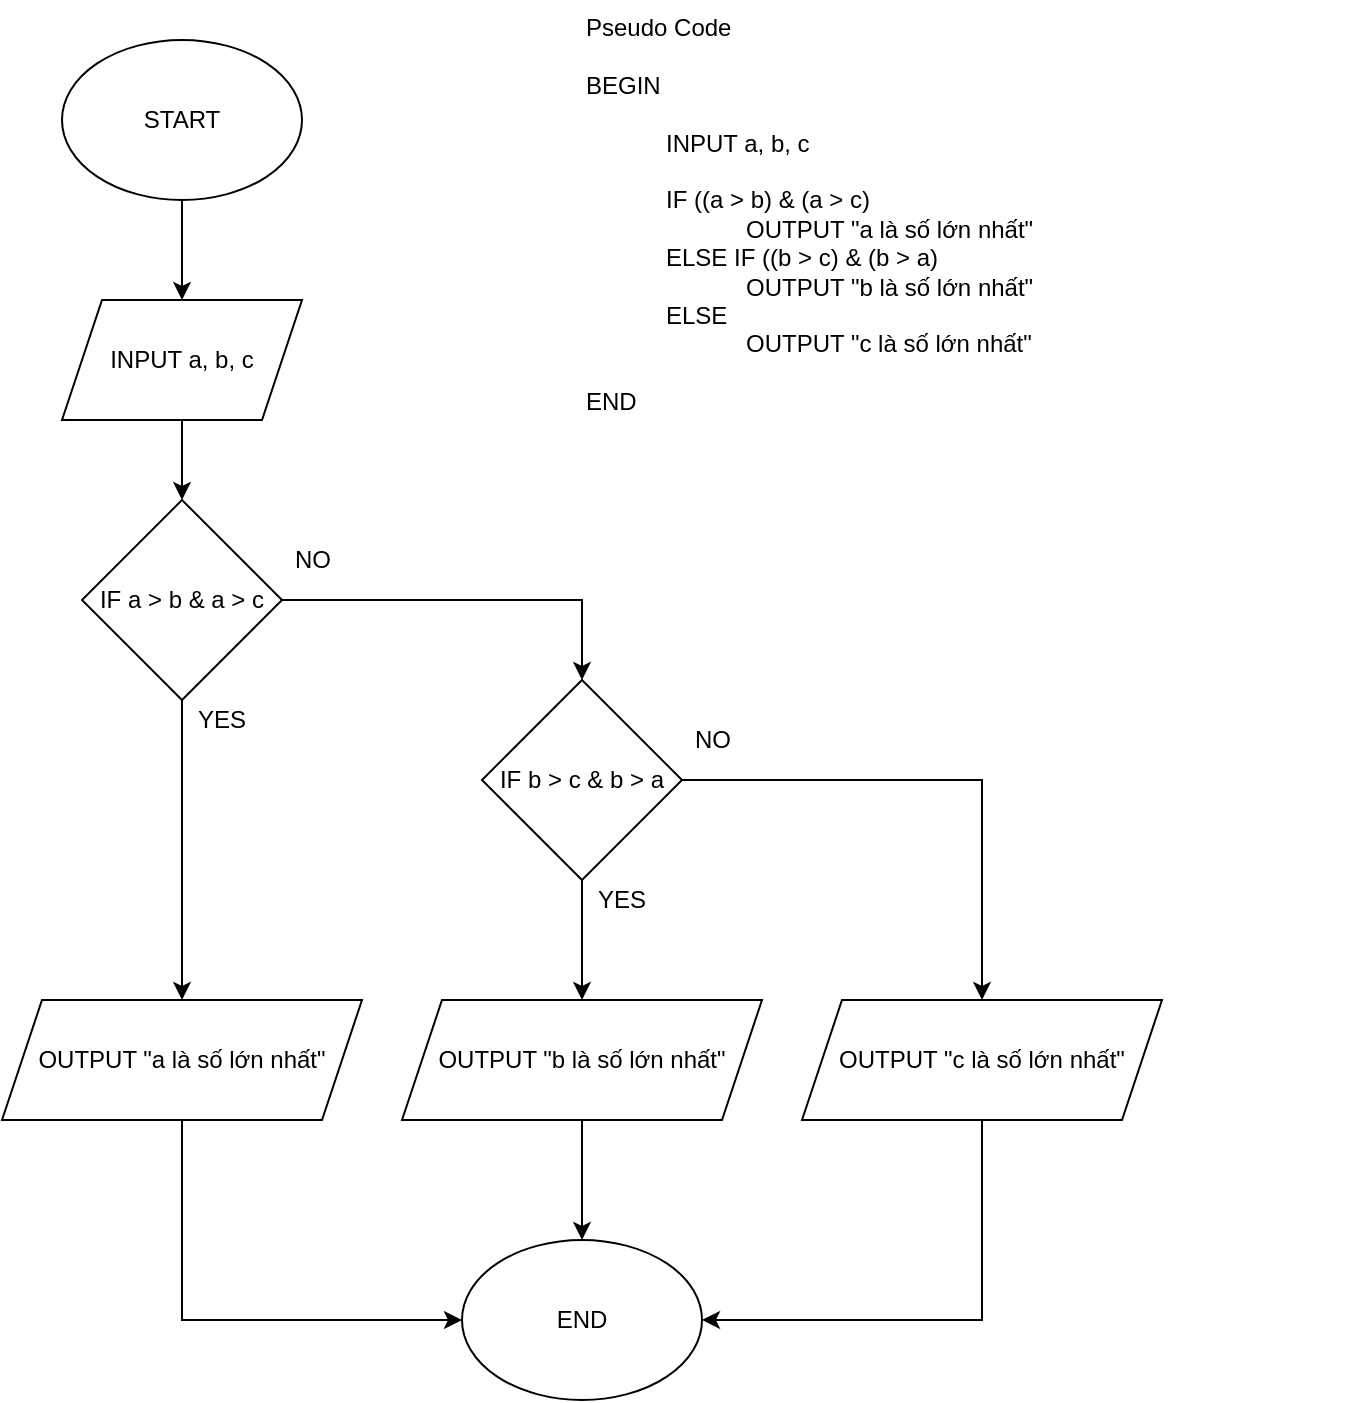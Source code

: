 <mxfile version="13.10.4" type="device"><diagram id="xPz8IpXa8q2HgWDt1CBy" name="Page-1"><mxGraphModel dx="868" dy="458" grid="1" gridSize="10" guides="1" tooltips="1" connect="1" arrows="1" fold="1" page="1" pageScale="1" pageWidth="850" pageHeight="1100" math="0" shadow="0"><root><mxCell id="0"/><mxCell id="1" parent="0"/><mxCell id="WqhZWMo3OFFxQieU6Hzl-4" value="" style="edgeStyle=orthogonalEdgeStyle;rounded=0;orthogonalLoop=1;jettySize=auto;html=1;" edge="1" parent="1" source="WqhZWMo3OFFxQieU6Hzl-1" target="WqhZWMo3OFFxQieU6Hzl-3"><mxGeometry relative="1" as="geometry"/></mxCell><mxCell id="WqhZWMo3OFFxQieU6Hzl-1" value="START" style="ellipse;whiteSpace=wrap;html=1;" vertex="1" parent="1"><mxGeometry x="140" y="40" width="120" height="80" as="geometry"/></mxCell><mxCell id="WqhZWMo3OFFxQieU6Hzl-2" value="END" style="ellipse;whiteSpace=wrap;html=1;" vertex="1" parent="1"><mxGeometry x="340" y="640" width="120" height="80" as="geometry"/></mxCell><mxCell id="WqhZWMo3OFFxQieU6Hzl-31" value="" style="edgeStyle=orthogonalEdgeStyle;rounded=0;orthogonalLoop=1;jettySize=auto;html=1;" edge="1" parent="1" source="WqhZWMo3OFFxQieU6Hzl-3" target="WqhZWMo3OFFxQieU6Hzl-7"><mxGeometry relative="1" as="geometry"/></mxCell><mxCell id="WqhZWMo3OFFxQieU6Hzl-3" value="INPUT a, b, c" style="shape=parallelogram;perimeter=parallelogramPerimeter;whiteSpace=wrap;html=1;fixedSize=1;" vertex="1" parent="1"><mxGeometry x="140" y="170" width="120" height="60" as="geometry"/></mxCell><mxCell id="WqhZWMo3OFFxQieU6Hzl-18" value="" style="edgeStyle=orthogonalEdgeStyle;rounded=0;orthogonalLoop=1;jettySize=auto;html=1;" edge="1" parent="1" source="WqhZWMo3OFFxQieU6Hzl-7" target="WqhZWMo3OFFxQieU6Hzl-11"><mxGeometry relative="1" as="geometry"/></mxCell><mxCell id="WqhZWMo3OFFxQieU6Hzl-33" style="edgeStyle=orthogonalEdgeStyle;rounded=0;orthogonalLoop=1;jettySize=auto;html=1;entryX=0.5;entryY=0;entryDx=0;entryDy=0;" edge="1" parent="1" source="WqhZWMo3OFFxQieU6Hzl-7" target="WqhZWMo3OFFxQieU6Hzl-13"><mxGeometry relative="1" as="geometry"/></mxCell><mxCell id="WqhZWMo3OFFxQieU6Hzl-7" value="IF a &amp;gt; b &amp;amp; a &amp;gt; c" style="rhombus;whiteSpace=wrap;html=1;" vertex="1" parent="1"><mxGeometry x="150" y="270" width="100" height="100" as="geometry"/></mxCell><mxCell id="WqhZWMo3OFFxQieU6Hzl-10" value="YES" style="text;html=1;strokeColor=none;fillColor=none;align=center;verticalAlign=middle;whiteSpace=wrap;rounded=0;" vertex="1" parent="1"><mxGeometry x="200" y="370" width="40" height="20" as="geometry"/></mxCell><mxCell id="WqhZWMo3OFFxQieU6Hzl-38" style="edgeStyle=orthogonalEdgeStyle;rounded=0;orthogonalLoop=1;jettySize=auto;html=1;entryX=0;entryY=0.5;entryDx=0;entryDy=0;" edge="1" parent="1" source="WqhZWMo3OFFxQieU6Hzl-11" target="WqhZWMo3OFFxQieU6Hzl-2"><mxGeometry relative="1" as="geometry"><Array as="points"><mxPoint x="200" y="680"/></Array></mxGeometry></mxCell><mxCell id="WqhZWMo3OFFxQieU6Hzl-11" value="OUTPUT &quot;a là số lớn nhất&quot;" style="shape=parallelogram;perimeter=parallelogramPerimeter;whiteSpace=wrap;html=1;fixedSize=1;" vertex="1" parent="1"><mxGeometry x="110" y="520" width="180" height="60" as="geometry"/></mxCell><mxCell id="WqhZWMo3OFFxQieU6Hzl-19" value="" style="edgeStyle=orthogonalEdgeStyle;rounded=0;orthogonalLoop=1;jettySize=auto;html=1;" edge="1" parent="1" source="WqhZWMo3OFFxQieU6Hzl-13" target="WqhZWMo3OFFxQieU6Hzl-15"><mxGeometry relative="1" as="geometry"/></mxCell><mxCell id="WqhZWMo3OFFxQieU6Hzl-35" style="edgeStyle=orthogonalEdgeStyle;rounded=0;orthogonalLoop=1;jettySize=auto;html=1;entryX=0.5;entryY=0;entryDx=0;entryDy=0;" edge="1" parent="1" source="WqhZWMo3OFFxQieU6Hzl-13" target="WqhZWMo3OFFxQieU6Hzl-29"><mxGeometry relative="1" as="geometry"/></mxCell><mxCell id="WqhZWMo3OFFxQieU6Hzl-13" value="IF b &amp;gt; c &amp;amp; b &amp;gt; a" style="rhombus;whiteSpace=wrap;html=1;" vertex="1" parent="1"><mxGeometry x="350" y="360" width="100" height="100" as="geometry"/></mxCell><mxCell id="WqhZWMo3OFFxQieU6Hzl-39" style="edgeStyle=orthogonalEdgeStyle;rounded=0;orthogonalLoop=1;jettySize=auto;html=1;entryX=0.5;entryY=0;entryDx=0;entryDy=0;" edge="1" parent="1" source="WqhZWMo3OFFxQieU6Hzl-15" target="WqhZWMo3OFFxQieU6Hzl-2"><mxGeometry relative="1" as="geometry"/></mxCell><mxCell id="WqhZWMo3OFFxQieU6Hzl-15" value="OUTPUT &quot;b là số lớn nhất&quot;" style="shape=parallelogram;perimeter=parallelogramPerimeter;whiteSpace=wrap;html=1;fixedSize=1;" vertex="1" parent="1"><mxGeometry x="310" y="520" width="180" height="60" as="geometry"/></mxCell><mxCell id="WqhZWMo3OFFxQieU6Hzl-17" value="NO" style="text;html=1;align=center;verticalAlign=middle;resizable=0;points=[];autosize=1;" vertex="1" parent="1"><mxGeometry x="250" y="290" width="30" height="20" as="geometry"/></mxCell><mxCell id="WqhZWMo3OFFxQieU6Hzl-40" style="edgeStyle=orthogonalEdgeStyle;rounded=0;orthogonalLoop=1;jettySize=auto;html=1;entryX=1;entryY=0.5;entryDx=0;entryDy=0;" edge="1" parent="1" source="WqhZWMo3OFFxQieU6Hzl-29" target="WqhZWMo3OFFxQieU6Hzl-2"><mxGeometry relative="1" as="geometry"><Array as="points"><mxPoint x="600" y="680"/></Array></mxGeometry></mxCell><mxCell id="WqhZWMo3OFFxQieU6Hzl-29" value="OUTPUT &quot;c là số lớn nhất&quot;" style="shape=parallelogram;perimeter=parallelogramPerimeter;whiteSpace=wrap;html=1;fixedSize=1;" vertex="1" parent="1"><mxGeometry x="510" y="520" width="180" height="60" as="geometry"/></mxCell><mxCell id="WqhZWMo3OFFxQieU6Hzl-36" value="YES" style="text;html=1;strokeColor=none;fillColor=none;align=center;verticalAlign=middle;whiteSpace=wrap;rounded=0;" vertex="1" parent="1"><mxGeometry x="400" y="460" width="40" height="20" as="geometry"/></mxCell><mxCell id="WqhZWMo3OFFxQieU6Hzl-37" value="NO" style="text;html=1;align=center;verticalAlign=middle;resizable=0;points=[];autosize=1;rotation=0;" vertex="1" parent="1"><mxGeometry x="450" y="380" width="30" height="20" as="geometry"/></mxCell><mxCell id="WqhZWMo3OFFxQieU6Hzl-41" value="Pseudo Code&lt;br&gt;&lt;br&gt;BEGIN&lt;br&gt;&lt;br&gt;&lt;blockquote style=&quot;margin: 0 0 0 40px ; border: none ; padding: 0px&quot;&gt;INPUT a, b, c&lt;/blockquote&gt;&lt;blockquote style=&quot;margin: 0 0 0 40px ; border: none ; padding: 0px&quot;&gt;&lt;br&gt;IF ((a &amp;gt; b) &amp;amp; (a &amp;gt; c)&lt;br&gt;&lt;/blockquote&gt;&lt;blockquote style=&quot;margin: 0 0 0 40px ; border: none ; padding: 0px&quot;&gt;&lt;blockquote style=&quot;margin: 0 0 0 40px ; border: none ; padding: 0px&quot;&gt;OUTPUT &quot;a là số lớn nhất&quot;&lt;/blockquote&gt;&lt;/blockquote&gt;&lt;blockquote style=&quot;margin: 0 0 0 40px ; border: none ; padding: 0px&quot;&gt;ELSE IF ((b &amp;gt; c) &amp;amp; (b &amp;gt; a)&lt;br&gt;&lt;/blockquote&gt;&lt;blockquote style=&quot;margin: 0 0 0 40px ; border: none ; padding: 0px&quot;&gt;&lt;blockquote style=&quot;margin: 0 0 0 40px ; border: none ; padding: 0px&quot;&gt;OUTPUT &quot;b là số lớn nhất&quot;&lt;/blockquote&gt;&lt;/blockquote&gt;&lt;blockquote style=&quot;margin: 0 0 0 40px ; border: none ; padding: 0px&quot;&gt;ELSE&lt;/blockquote&gt;&lt;blockquote style=&quot;margin: 0 0 0 40px ; border: none ; padding: 0px&quot;&gt;&lt;blockquote style=&quot;margin: 0 0 0 40px ; border: none ; padding: 0px&quot;&gt;OUTPUT &quot;c là số lớn nhất&quot;&amp;nbsp;&lt;/blockquote&gt;&lt;blockquote style=&quot;margin: 0 0 0 40px ; border: none ; padding: 0px&quot;&gt;&lt;br&gt;&lt;/blockquote&gt;&lt;/blockquote&gt;END" style="text;html=1;strokeColor=none;fillColor=none;align=left;verticalAlign=top;whiteSpace=wrap;rounded=0;" vertex="1" parent="1"><mxGeometry x="400" y="20" width="390" height="300" as="geometry"/></mxCell></root></mxGraphModel></diagram></mxfile>